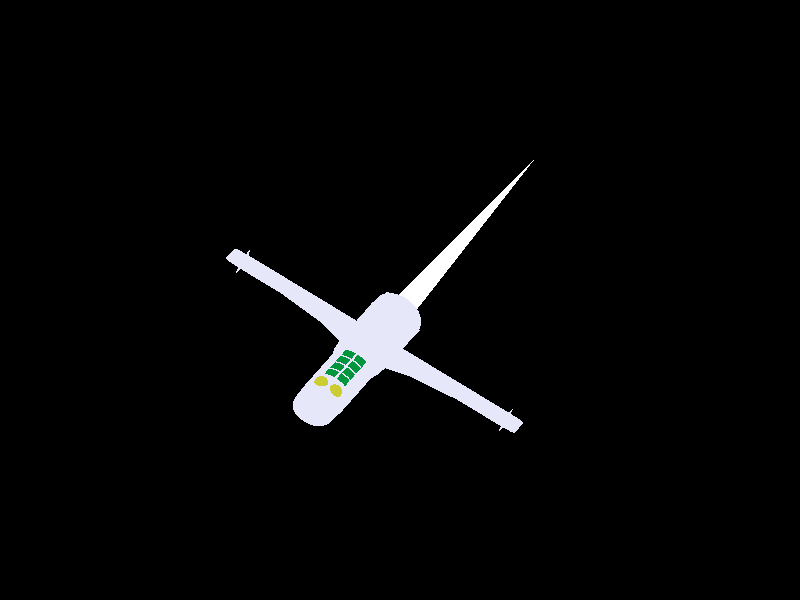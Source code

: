// ****************************************************************************
// Created with Bishop3D for Windows
// Bishop3D Version 1.0.5.2
// By S McAvoy
// 19/06/2011 - 09:53:26
// Render_Block_Size=8 
// ****************************************************************************

// ****************************************************************************
// Scene needs no external file
// ****************************************************************************

// ****************************************************************************
// Scene contains:
// 1 light source
// 111 objects
// 
// ****************************************************************************

#version 3.6;

#ifndef (Included)
background { colour rgb <0.000,0.000,0.000> }
camera {  // using modeler camera (no render camera explicitly assigned)
 perspective
 location <-147.739,647.026,-6291.022>
 up y
 right 1.333*x
 angle 1.397
 sky <0.003,0.995,0.098>
 look_at <-147.713,646.927,-6290.027>
}
#end


// ****************************************************************************
// referenced scene items and forced visible scene items declaration begin
// ****************************************************************************

#declare Silver_Texture1 =
texture {
 pigment {
  colour rgbft <0.900,0.910,0.980,0.000,0.000>
 }

 finish {
  ambient     rgb <0.200,0.200,0.200>
  brilliance  6.000
  crand       0.000
  diffuse     0.700
  metallic    1.000
  phong       0.750
  phong_size  80.000
  specular    0.000
  roughness   0.050
  reflection {
   rgb <0.100,0.100,0.100>, rgb <0.150,0.150,0.150>
   fresnel   0
   falloff   0.000
   exponent  1.000
   metallic  0.000
  }
 }

}

#declare SMcA_Red1 =
texture {
 pigment {
  colour rgbft <1.000,0.000,0.000,0.000,0.000>
 }

 finish {
  ambient     rgb <0.100,0.100,0.100>
  brilliance  1.000
  crand       0.000
  diffuse     0.600
  metallic    0.000
  phong       0.000
  phong_size  40.000
  specular    0.000
  roughness   0.050
 }

}

#declare Yellow_Cocpit_Glass0 =
texture {
 pigment {
  colour rgbft <0.800,0.800,0.200,0.800,0.150>
 }

 finish {
  ambient     rgb <0.100,0.100,0.100>
  brilliance  1.000
  crand       0.000
  diffuse     0.100
  metallic    0.000
  phong       0.000
  phong_size  40.000
  specular    1.000
  roughness   0.001
  reflection {
   rgb <0.100,0.100,0.100>, rgb <0.200,0.200,0.200>
   fresnel   0
   falloff   0.000
   exponent  1.000
   metallic  0.000
  }
 }

}

#declare Green_Window_Glass0 =
texture {
 pigment {
  colour rgbft <0.004,0.588,0.239,0.900,0.050>
 }

 finish {
  ambient     rgb <0.100,0.100,0.100>
  brilliance  1.000
  crand       0.000
  diffuse     0.100
  metallic    0.000
  phong       0.000
  phong_size  40.000
  specular    1.000
  roughness   0.001
  reflection {
   rgb <0.100,0.100,0.100>, rgb <0.200,0.200,0.200>
   fresnel   0
   falloff   0.000
   exponent  1.000
   metallic  0.000
  }
 }

}

#declare Red_Flame0 =
material{
 texture {
  pigment {
   colour rgbft <1.000,1.000,1.000,0.000,1.000>
  }

 }

 interior{
  ior                 1.000
  caustics            0.000
  dispersion          1.100
  dispersion_samples  7.000
  fade_power          0.000
  fade_distance       0.000
  fade_color          rgb <0.000,0.000,0.000>
  media {
   method     3
   intervals  1
   samples    10, 10
   confidence 0.900
   variance   0.008
   ratio      0.900
   absorption rgb <0.250,0.250,0.500>
   emission   rgb <0.500,0.000,0.000>
   aa_threshold 0.100
   aa_level    4
   density {
    gradient < 0.000, 1.000, 0.000 >
   }

   translate <0.000,0.100,0.000>
  }

 }

}

#declare Yellow_Flame0 =
material{
 texture {
  pigment {
   colour rgbft <1.000,1.000,1.000,0.000,1.000>
  }

 }

 interior{
  ior                 1.000
  caustics            0.000
  dispersion          1.000
  dispersion_samples  7.000
  fade_power          2.000
  fade_distance       20.000
  fade_color          rgb <0.000,0.000,0.000>
  media {
   method     3
   intervals  1
   samples    2, 10
   confidence 0.900
   variance   0.008
   ratio      0.900
   absorption rgb <0.000,0.251,0.502>
   emission   rgb <0.400,0.400,0.000>
   aa_threshold 0.100
   aa_level    4
   scattering {
    1,rgb <0.000,1.000,0.251>
    extinction    1.000
   }
   density {
    gradient < 0.000, 1.000, 0.000 >
   }

   scale     <1.000,5.000,1.000>
  }

 }

}

#declare Cockpit_Seal0 =
torus {
 0.681542,0.013569
 texture{ Silver_Texture1 }
 scale     <4.101468,16.797712,4.101468>
 rotate    <0.010519,0.003121,-16.646711>
 translate <3.215895,6.270323,12.334845>
}  // end Cockpit_Seal0

#declare Bicubic_Patch18 =
bicubic_patch {
 type 1
 u_steps 10
 v_steps 10
 flatness 0.010
 < 0.988000, 0.000000, 0.000000 >,< 0.988000, 1.316000, 0.000000 >,< -0.988000, 1.316000, 0.000000 >,< -0.988000, 0.000000, 0.000000 >,
 < 1.000000, 0.000000, 0.206000 >,< 1.000000, 1.401381, 0.206000 >,< -1.000000, 1.401381, 0.206000 >,< -1.000000, 0.000000, 0.206000 >,
 < 1.000000, 0.000000, 0.568000 >,< 1.000000, 1.486000, 0.568000 >,< -1.000000, 1.486000, 0.568000 >,< -1.000000, 0.000000, 0.568000 >,
 < 1.000000, 0.000000, 4.000000 >,< 1.000000, 1.401549, 4.000000 >,< -1.000000, 1.401549, 4.000000 >,< -1.000000, 0.000000, 4.000000 >
 scale     <1.012584,1.012584,1.012584>
}  // end Bicubic_Patch18

#declare CockpitP0 =
difference {
 sphere {  // Sphere45
  0.0, 1.000000
  scale     <1.839181,1.839181,1.839181>
 }  // end Sphere45

 box {  // Box58
  < -0.5000000, -0.5000000, -0.5000000 >, < 0.5000000, 0.5000000, 0.5000000 >
  scale     <3.741594,2.529874,3.741594>
  translate <0.000000,-1.305379,0.000000>
 }  // end Box58

 texture{ Yellow_Cocpit_Glass0 }
 scale     <1.500000,1.500000,1.500000>
 rotate    <0.000000,-0.000000,-17.238386>
 translate <3.112523,6.085037,12.327272>
}  // end CockpitP0

#declare Cockpit_Cutout0 =
cylinder {
 -0.5000000*y,0.5000000*y,1.000000
 scale     <0.325000,0.325502,0.325000>
 rotate    <0.000000,0.000000,-13.393081>
 translate <0.397175,1.010543,0.741881>
}  // end Cockpit_Cutout0

#declare Box59 =
box {
 < -0.5000000, -0.5000000, -0.5000000 >, < 0.5000000, 0.5000000, 0.5000000 >
 scale     <4.845000,2.360000,4.845000>
}  // end Box59

#declare Window_Space0 =
union {
 union {  // Object_Array18
  #declare Count = 0;
  #while( Count < 3 )
   #declare Factor = cos(0.000000+Count*0.000000);
   object{ Box59
    rotate <0.0,0.0,0.000000*Count>
    rotate<0.0,0.000000*Count,0.0>
    rotate <0.000000*Count,0.0,0.0>
    scale <pow(1.000000,Count),pow(1.000000,Count),pow(1.000000,Count)>
    rotate <0.000000*Count,0.000000*Count,0.000000*Count>
    rotate <0.000000*Count,0.000000*Count,0.000000*Count>
    translate <0.000000*Count,0.000000*Count,-5.800000*Count>
    rotate <0.000000*Count,0.000000*Count,0.000000*Count>
   }
   #declare Count = Count + 1;
  #end
  translate <0.000000,0.000000,-5.800000>
 }  // end Object_Array18

 object{ Box59 }

 scale     <0.898000,0.549549,0.898000>
 rotate    <-0.000100,-0.000100,-15.237400>
 translate <2.583000,6.586000,36.331000>
}  // end Window_Space0

#declare Attitude0 =
union {
 bicubic_patch {  // Bicubic_Patch21
  type 1
  u_steps 3
  v_steps 3
  flatness 0.010
  < -0.010000, 0.000000, 2.002000 >,< -0.010000, 0.000000, 2.002000 >,< -0.012000, 0.000000, 2.002000 >,< -0.012000, 0.000000, 2.002000 >,
  < 1.000000, -0.111000, 2.000000 >,< 1.000000, 1.333333, 2.000000 >,< -1.000000, 1.333330, 2.000000 >,< -1.000000, -0.111000, 2.000000 >,
  < 1.000000, -0.111000, 4.000000 >,< 1.000000, 1.333333, 4.000000 >,< -1.000000, 1.333330, 4.000000 >,< -1.000000, -0.111000, 4.000000 >,
  < 1.000000, -0.111000, 6.000000 >,< 1.000000, 1.333333, 6.000000 >,< -1.000000, 1.333330, 6.000000 >,< -1.000000, -0.111000, 6.000000 >
 }  // end Bicubic_Patch21

 bicubic_patch {  // Bicubic_Patch20
  type 1
  u_steps 3
  v_steps 3
  flatness 0.010
  < 0.001000, -0.002000, 5.595000 >,< 0.001000, -0.002000, 5.595000 >,< -0.001000, -0.002000, 5.595000 >,< -0.001000, -0.002000, 5.595000 >,
  < 0.909000, -0.114000, 5.594000 >,< 0.909000, 1.261333, 5.594000 >,< -0.908000, 1.262330, 5.594000 >,< -0.908000, -0.113000, 5.594000 >,
  < 0.910000, -0.113000, 5.835000 >,< 0.910000, 1.262333, 5.835000 >,< -0.907000, 1.263330, 5.835000 >,< -0.907000, -0.112000, 5.835000 >,
  < 1.000000, -0.111000, 6.000000 >,< 1.000000, 1.333333, 6.000000 >,< -1.000000, 1.333330, 6.000000 >,< -1.000000, -0.111000, 6.000000 >
  texture{ SMcA_Red1 }
 }  // end Bicubic_Patch20

 scale     <1.000000,1.000000,1.502455>
 rotate    <2.686200,0.000000,0.000000>
}  // end Attitude0

#declare Box60 =
box {
 < -0.5000000, -0.5000000, -0.5000000 >, < 0.5000000, 0.5000000, 0.5000000 >
 scale     <0.219000,5.693000,5.523000>
 translate <-0.192428,0.000000,1.897000>
}  // end Box60

#declare WingTip0 =
difference {
 prism {  // Prism21
  linear_spline
  linear_sweep
  0.000000,
  1.000000,
  6,
  < 1.274578, 0.044262 >
  < 1.483000, 0.671316 >
  < -0.038000, 0.501000 >
  < -3.452664, 0.905607 >
  < 0.008254, 0.009000 >
  < 1.215000, -0.308000 >
  sturm
  scale     <1.000000,0.014000,1.000000>
  rotate    <-180.000000,14.639500,-0.000100>
  translate <0.000000,0.014000,0.007000>
 }  // end Prism21

 box {  // Box61
  < -0.5000000, -0.5000000, -0.5000000 >, < 0.5000000, 0.5000000, 0.5000000 >
  scale     <4.358591,0.035000,2.166491>
  rotate    <-0.565800,0.000000,0.000000>
  translate <-0.830000,0.031000,0.000000>
 }  // end Box61

 translate <0.000000,0.001000,0.000000>
}  // end WingTip0

#declare CSG36 =
union {
 difference {  // WingFence1
  superellipsoid {  // SuperEllipsoid1
   < 0.239, 0.229 >
   scale     <0.153000,4.036000,3.711000>
  }  // end SuperEllipsoid1

  object {  // Reference1045
   Box60
   scale     <-1.000000,1.000000,1.000000>
  }  // end Reference1045

  object{ Box60 }

  translate <-60.000000,0.000000,0.000000>
 }  // end WingFence1

 union {  // CSG35
  object{ WingTip0 }

  object {  // Reference1046
   WingTip0
   scale     <1.000000,-1.000000,1.000000>
  }  // end Reference1046

  scale     <7.000000,7.000000,7.000000>
  translate <-18.956000,0.000000,-4.350399>
 }  // end CSG35

}  // end CSG36

#declare CSG37 =
union {
 bicubic_patch {  // Bicubic_Patch26
  type 1
  u_steps 3
  v_steps 3
  flatness 0.010
  < 1.000000, 1.714000, -0.030608 >,< 1.000000, 3.048000, -0.030608 >,< -1.000000, 3.048000, -0.030608 >,< -1.000000, 1.714000, -0.030608 >,
  < 1.000000, 1.684000, 1.959392 >,< 1.000000, 3.018000, 1.959392 >,< -1.000000, 3.018000, 1.959392 >,< -1.000000, 1.684000, 1.959392 >,
  < 1.000000, 1.675000, 3.959392 >,< 1.000000, 3.009000, 3.959392 >,< -1.000000, 3.009000, 3.959392 >,< -1.000000, 1.675000, 3.959392 >,
  < 1.000000, 1.675000, 5.959392 >,< 1.000000, 3.836501, 4.657000 >,< -1.000000, 3.836501, 4.657000 >,< -1.000000, 1.675000, 5.959392 >
  translate <0.000000,1.682000,60.000000>
 }  // end Bicubic_Patch26

 bicubic_patch {  // Bicubic_Patch27
  type 1
  u_steps 3
  v_steps 3
  flatness 0.010
  < 1.000000, 1.714000, -0.030608 >,< 1.000000, 3.048000, -0.030608 >,< -1.000000, 3.048000, -0.030608 >,< -1.000000, 1.714000, -0.030608 >,
  < 1.000000, 1.684000, 1.959392 >,< 1.000000, 3.018000, 1.959392 >,< -1.000000, 3.018000, 1.959392 >,< -1.000000, 1.684000, 1.959392 >,
  < 1.000000, 1.675000, 3.959392 >,< 1.000000, 3.009000, 3.959392 >,< -1.000000, 3.009000, 3.959392 >,< -1.000000, 1.675000, 3.959392 >,
  < 1.000000, 1.714617, 5.969000 >,< 1.000000, 3.048681, 5.970000 >,< -1.000000, 3.048681, 5.970000 >,< -1.000000, 1.714617, 5.969000 >
  translate <0.000000,1.682000,54.000000>
 }  // end Bicubic_Patch27

 bicubic_patch {  // Bicubic_Patch28
  type 1
  u_steps 3
  v_steps 3
  flatness 0.010
  < 1.680000, 1.753000, -0.020377 >,< 1.680000, 3.087000, -0.020377 >,< -1.760000, 3.086608, -0.020353 >,< -1.760000, 1.753000, -0.020353 >,
  < 1.000000, 1.723000, 1.969000 >,< 1.000000, 3.057000, 1.969000 >,< -1.000000, 3.057000, 1.969000 >,< -1.000000, 1.723000, 1.969000 >,
  < 1.000000, 1.714000, 3.969000 >,< 1.000000, 3.048000, 3.969000 >,< -1.000000, 3.048000, 3.969000 >,< -1.000000, 1.714000, 3.969000 >,
  < 1.000000, 1.714000, 5.969000 >,< 1.000000, 3.048000, 5.969000 >,< -1.000000, 3.048000, 5.969000 >,< -1.000000, 1.714000, 5.969000 >
  translate <0.000000,1.682432,48.000000>
 }  // end Bicubic_Patch28

 bicubic_patch {  // Bicubic_Patch29
  type 1
  u_steps 3
  v_steps 3
  flatness 0.010
  < 1.875285, 1.712000, -0.010358 >,< 1.875285, 3.045601, -0.010358 >,< -2.072457, 3.045598, -0.010358 >,< -2.072457, 1.712000, -0.010358 >,
  < 3.719497, 1.732000, 1.979642 >,< 3.719497, 3.066000, 1.979642 >,< -3.439549, 3.066000, 2.039631 >,< -3.439549, 1.732000, 2.039631 >,
  < 3.719497, 1.753000, 3.979642 >,< 3.719497, 3.087000, 3.979642 >,< -3.439549, 3.087000, 4.039631 >,< -3.439549, 1.753000, 4.039631 >,
  < 1.680000, 1.753000, 5.979642 >,< 1.680000, 3.087000, 5.979642 >,< -1.760000, 3.087000, 5.979642 >,< -1.760000, 1.753000, 5.979642 >
  translate <0.000000,1.682563,42.000000>
 }  // end Bicubic_Patch29

 bicubic_patch {  // Bicubic_Patch30
  type 1
  u_steps 3
  v_steps 3
  flatness 0.010
  < 1.000000, 1.511000, 0.002000 >,< 1.000000, 2.844717, 0.002000 >,< -1.000000, 2.844714, 0.002000 >,< -1.000000, 1.511000, 0.002000 >,
  < 1.000000, 1.611610, 1.992000 >,< 1.000000, 2.945327, 1.992000 >,< -1.000000, 2.945324, 1.992000 >,< -1.000000, 1.611610, 1.992000 >,
  < 1.000000, 1.822619, 3.992000 >,< 1.000000, 3.156619, 3.992000 >,< -1.000000, 3.156619, 3.992000 >,< -1.000000, 1.822619, 3.992000 >,
  < 1.875254, 1.852619, 5.989638 >,< 1.875254, 3.186619, 5.989638 >,< -2.072459, 3.186619, 5.989637 >,< -2.072459, 1.852619, 5.989637 >
  translate <0.000000,1.541468,36.000000>
 }  // end Bicubic_Patch30

 bicubic_patch {  // Bicubic_Patch31
  type 1
  u_steps 3
  v_steps 3
  flatness 0.010
  < 1.000000, 1.118624, 0.001000 >,< 1.000000, 2.451624, 0.001000 >,< -1.000000, 2.451624, 0.001000 >,< -1.000000, 1.118624, 0.001000 >,
  < 1.000000, 1.858000, 2.021000 >,< 1.000000, 3.191000, 2.021000 >,< -1.000000, 3.191000, 2.021000 >,< -1.000000, 1.858000, 2.021000 >,
  < 1.000000, 1.985000, 4.001000 >,< 1.000000, 3.318000, 4.001000 >,< -1.000000, 3.318000, 4.001000 >,< -1.000000, 1.985000, 4.001000 >,
  < 1.000000, 2.052679, 6.017000 >,< 1.000000, 3.385679, 6.017000 >,< -1.000000, 3.385679, 6.017000 >,< -1.000000, 2.052679, 6.017000 >
  translate <0.000000,1.001000,29.985000>
 }  // end Bicubic_Patch31

 bicubic_patch {  // Bicubic_Patch32
  type 1
  u_steps 3
  v_steps 3
  flatness 0.010
  < 1.000000, 0.000000, 0.000000 >,< 1.000000, 1.333333, 0.000000 >,< -1.000000, 1.333330, 0.000000 >,< -1.000000, 0.000000, 0.000000 >,
  < 1.000000, 0.067329, 1.075000 >,< 1.000000, 1.400744, 1.075000 >,< -1.000000, 1.400744, 1.075000 >,< -1.000000, 0.067329, 1.075000 >,
  < 1.000000, 2.059000, 3.130691 >,< 1.000000, 3.392659, 3.130691 >,< -1.000000, 3.392659, 3.130691 >,< -1.000000, 2.059000, 3.130691 >,
  < 1.000000, 2.119354, 5.985270 >,< 1.000000, 3.452659, 5.985270 >,< -1.000000, 3.452659, 5.985270 >,< -1.000000, 2.119354, 5.985270 >
  translate <0.000000,0.000000,24.000000>
 }  // end Bicubic_Patch32

 bicubic_patch {  // Bicubic_Patch33
  type 1
  u_steps 3
  v_steps 3
  flatness 0.010
  < 1.000000, 0.000000, 0.000000 >,< 1.000000, 1.333333, 0.000000 >,< -1.000000, 1.333330, 0.000000 >,< -1.000000, 0.000000, 0.000000 >,
  < 1.000000, 0.000000, 2.000000 >,< 1.000000, 1.333333, 2.000000 >,< -1.000000, 1.333330, 2.000000 >,< -1.000000, 0.000000, 2.000000 >,
  < 1.000000, 0.000000, 4.000000 >,< 1.000000, 1.333333, 4.000000 >,< -1.000000, 1.333330, 4.000000 >,< -1.000000, 0.000000, 4.000000 >,
  < 1.000000, 0.000000, 6.000000 >,< 1.000000, 1.333333, 6.000000 >,< -1.000000, 1.333330, 6.000000 >,< -1.000000, 0.000000, 6.000000 >
  translate <0.000000,0.000000,18.000000>
 }  // end Bicubic_Patch33

 bicubic_patch {  // Bicubic_Patch34
  type 1
  u_steps 3
  v_steps 3
  flatness 0.010
  < 1.000000, 0.000000, 0.000000 >,< 1.000000, 1.333333, 0.000000 >,< -1.000000, 1.333330, 0.000000 >,< -1.000000, 0.000000, 0.000000 >,
  < 1.000000, 0.000000, 2.000000 >,< 1.000000, 1.333333, 2.000000 >,< -1.000000, 1.333330, 2.000000 >,< -1.000000, 0.000000, 2.000000 >,
  < 1.000000, 0.000000, 4.000000 >,< 1.000000, 1.333333, 4.000000 >,< -1.000000, 1.333330, 4.000000 >,< -1.000000, 0.000000, 4.000000 >,
  < 1.000000, 0.000000, 6.000000 >,< 1.000000, 1.333333, 6.000000 >,< -1.000000, 1.333330, 6.000000 >,< -1.000000, 0.000000, 6.000000 >
  translate <0.000000,0.000000,12.000000>
 }  // end Bicubic_Patch34

 bicubic_patch {  // Bicubic_Patch35
  type 1
  u_steps 3
  v_steps 3
  flatness 0.010
  < 1.000000, 0.000000, 0.000000 >,< 1.000000, 1.333333, 0.000000 >,< -1.000000, 1.333330, 0.000000 >,< -1.000000, 0.000000, 0.000000 >,
  < 1.000000, 0.000000, 2.000000 >,< 1.000000, 1.333333, 2.000000 >,< -1.000000, 1.333330, 2.000000 >,< -1.000000, 0.000000, 2.000000 >,
  < 1.000000, 0.000000, 4.000000 >,< 1.000000, 1.333333, 4.000000 >,< -1.000000, 1.333330, 4.000000 >,< -1.000000, 0.000000, 4.000000 >,
  < 1.000000, 0.000000, 6.000000 >,< 1.000000, 1.333333, 6.000000 >,< -1.000000, 1.333330, 6.000000 >,< -1.000000, 0.000000, 6.000000 >
  translate <0.000000,0.000000,6.000000>
 }  // end Bicubic_Patch35

 bicubic_patch {  // Bicubic_Patch36
  type 1
  u_steps 3
  v_steps 3
  flatness 0.010
  < 1.000000, 0.000000, 0.000000 >,< 1.000000, 1.333333, 0.000000 >,< -1.000000, 1.333330, 0.000000 >,< -1.000000, 0.000000, 0.000000 >,
  < 1.000000, 0.000000, 2.000000 >,< 1.000000, 1.333333, 2.000000 >,< -1.000000, 1.333330, 2.000000 >,< -1.000000, 0.000000, 2.000000 >,
  < 1.000000, 0.000000, 4.000000 >,< 1.000000, 1.333333, 4.000000 >,< -1.000000, 1.333330, 4.000000 >,< -1.000000, 0.000000, 4.000000 >,
  < 1.000000, 0.000000, 6.000000 >,< 1.000000, 1.333333, 6.000000 >,< -1.000000, 1.333330, 6.000000 >,< -1.000000, 0.000000, 6.000000 >
 }  // end Bicubic_Patch36

 bicubic_patch {  // Bicubic_Patch37
  type 1
  u_steps 3
  v_steps 3
  flatness 0.010
  < -1.000000, 0.000000, 0.000000 >,< -1.000000, -1.333333, 0.000000 >,< 1.000000, -1.333333, 0.000000 >,< 1.000000, 0.000000, 0.000000 >,
  < -1.000000, 0.000000, 2.000000 >,< -1.000000, -1.333333, 2.000000 >,< 1.000000, -1.333333, 2.000000 >,< 1.000000, 0.000000, 2.000000 >,
  < -1.000000, 0.000000, 4.000000 >,< -1.000000, -1.333333, 4.000000 >,< 1.000000, -1.333333, 4.000000 >,< 1.000000, 0.000000, 4.000000 >,
  < -1.000000, 0.000000, 6.000000 >,< -1.000000, -1.075523, 5.000000 >,< 1.000000, -1.075523, 5.000000 >,< 1.000000, 0.000000, 6.000000 >
  rotate    <180.000000,0.000000,0.000000>
 }  // end Bicubic_Patch37

 scale     <0.500000,0.500000,1.000000>
 rotate    <0.000000,-0.000000,90.000000>
 translate <-8.420000,0.000000,15.136723>
}  // end CSG37


// ****************************************************************************
// referenced scene items and forced visible scene items declaration end
// ****************************************************************************

union {  // Anastasia_Rot1
 union {  // Anastasia_Ship0
  union {  // Exhaust0
   light_source {  // Light_Source2
    < 0.000000, 0.000000, 0.000000 >, colour rgb <1.000,0.330,0.341>
    fade_power 3.000
    fade_distance 10.000
    media_attenuation on
    media_interaction on
    translate <0.000000,0.000000,-5.931721>
   }  // end Light_Source2

   cone {  // Outer0
    -0.5000000*y,0.125556,0.5000000*y,0.000000
    translate <-0.000000,-1.270000,-0.000000>
    material{ Red_Flame0 }
    translate <0.000000,1.270000,0.000000>
    scale     <39.681000,130.947300,39.681000>
    rotate    <90.000000,0.000000,0.000000>
    translate <0.000000,0.000000,56.780000>
    hollow
   }  // end Outer0

   cone {  // Inner0
    -1.2500000*y,0.040423,1.2500000*y,0.000000
    translate <-0.000000,-1.384000,-0.000000>
    material{ Yellow_Flame0 }
    translate <0.000000,1.384000,0.000000>
    scale     <28.376000,29.434999,28.376000>
    rotate    <90.000000,0.000000,0.000000>
    translate <0.000000,0.000000,28.973582>
    hollow
   }  // end Inner0

   translate <0.000000,1.147398,88.911498>
  }  // end Exhaust0

  union {  // Windows0
   union {  // Windows_7
    object {  // Reference1037
     Cockpit_Seal0
     scale     <-1.000000,1.000000,1.000000>
    }  // end Reference1037

    object{ Cockpit_Seal0 }

    intersection {  // Window_Cutout0
     object {  // Reference1038
      Bicubic_Patch18
      scale     <8.525957,6.558243,8.525957>
      translate <0.000000,-0.109000,-22.390450>
     }  // end Reference1038

     box {  // Box57
      < -0.5000000, -0.5000000, -0.5000000 >, < 0.5000000, 0.5000000, 0.5000000 >
      scale     <9.390000,1.463000,20.273263>
      translate <0.000000,6.557734,0.034514>
     }  // end Box57

     cutaway_textures
     translate <0.000000,0.000000,28.460000>
    }  // end Window_Cutout0

    texture{ Green_Window_Glass0 }
   }  // end Windows_7

   difference {  // CSG34
    union {  // Cockpits0
     object {  // Reference1039
      CockpitP0
      scale     <-1.000000,1.000000,1.000000>
     }  // end Reference1039

     object{ CockpitP0 }

     difference {  // Body0
      union {  // Body_Patch0
       object{ Bicubic_Patch18 }

       bicubic_patch {  // Bicubic_Patch19
        type 1
        u_steps 10
        v_steps 10
        flatness 0.010
        < -0.988000, 0.000000, 0.000000 >,< -0.988000, -1.056000, 0.000000 >,< 0.988000, -1.056000, 0.000000 >,< 0.988000, 0.000000, 0.000000 >,
        < -1.000000, 0.000000, 0.206000 >,< -1.000000, -1.056000, 0.206000 >,< 1.000000, -1.056000, 0.206000 >,< 1.000000, 0.000000, 0.206000 >,
        < -1.000000, 0.000000, 0.568000 >,< -1.000000, -1.056000, 0.568000 >,< 1.000000, -1.056000, 0.568000 >,< 1.000000, 0.000000, 0.568000 >,
        < -1.000000, 0.000000, 4.000000 >,< -1.000000, -1.056000, 4.000000 >,< 1.000000, -1.056000, 4.000000 >,< 1.000000, 0.000000, 4.000000 >
        scale     <1.012584,1.012584,1.012584>
       }  // end Bicubic_Patch19

      }  // end Body_Patch0

      object {  // Reference1040
       Cockpit_Cutout0
       scale     <-1.000000,1.000000,1.000000>
      }  // end Reference1040

      object{ Cockpit_Cutout0 }

      scale     <8.420000,6.476740,8.420000>
      translate <0.000000,0.000000,6.050000>
     }  // end Body0

    }  // end Cockpits0

    union {  // Window_Spaces0
     object{ Window_Space0 }

     union {  // Window_Space1
      object {  // Reference1041
       Window_Space0
       scale     <-1.000000,1.000000,1.000000>
      }  // end Reference1041

     }  // end Window_Space1

    }  // end Window_Spaces0

   }  // end CSG34

  }  // end Windows0

  union {  // Aft_0
   object {  // Reference1042
    Attitude0
    translate <0.000000,9.618000,71.378324>
   }  // end Reference1042

   object {  // Reference1043
    Attitude0
    rotate    <1.431800,-2.179700,-33.247200>
    translate <6.871679,7.551397,71.378324>
   }  // end Reference1043

   object {  // Reference1044
    Attitude0
    rotate    <-1.431800,2.179700,33.247200>
    translate <-6.829000,7.475000,71.378324>
   }  // end Reference1044

   union {  // Aft0
    bicubic_patch {  // Bicubic_Patch22
     type 1
     u_steps 10
     v_steps 10
     flatness 0.010
     < 0.817428, 0.000000, 0.000396 >,< 0.826000, 1.088500, 0.000396 >,< -0.826000, 1.088500, 0.000396 >,< -0.818466, 0.000000, 0.000396 >,
     < 1.000000, 0.000000, 0.250396 >,< 1.000000, 1.565000, 0.250000 >,< -1.000000, 1.565000, 0.250000 >,< -1.000000, 0.000000, 0.250396 >,
     < 1.000000, 0.000000, 2.070396 >,< 1.000000, 1.650000, 2.070000 >,< -1.000000, 1.650000, 2.070000 >,< -1.000000, 0.000000, 2.070396 >,
     < 0.964310, 0.000000, 4.000396 >,< 0.964310, 1.428260, 4.000000 >,< -0.964310, 1.428260, 4.000000 >,< -0.964310, 0.000000, 4.000396 >
     scale     <1.012584,1.012584,1.012584>
    }  // end Bicubic_Patch22

    bicubic_patch {  // Bicubic_Patch23
     type 1
     u_steps 10
     v_steps 10
     flatness 0.010
     < -0.819066, 0.000000, 0.000000 >,< -0.819066, -0.820399, 0.000000 >,< 0.819066, -0.820399, 0.000000 >,< 0.819066, 0.000000, 0.000000 >,
     < -1.000000, 0.000000, 0.250000 >,< -1.000000, -0.820399, 0.250000 >,< 1.000000, -0.820399, 0.250000 >,< 1.000000, 0.000000, 0.250000 >,
     < -1.000000, 0.000000, 2.070000 >,< -1.000000, -0.820399, 2.070000 >,< 1.000000, -0.820399, 2.070000 >,< 1.000000, 0.000000, 2.070000 >,
     < -0.964310, 0.000000, 4.000000 >,< -0.964310, -0.820399, 4.000000 >,< 0.964310, -0.820399, 4.000000 >,< 0.964310, 0.000000, 4.000000 >
     scale     <1.012584,1.012584,1.012584>
    }  // end Bicubic_Patch23

    scale     <10.280000,8.340000,10.280000>
    translate <0.000000,0.000000,40.150000>
   }  // end Aft0

   union {  // AftPlate0
    bicubic_patch {  // Bicubic_Patch24
     type 1
     u_steps 10
     v_steps 10
     flatness 0.010
     < 0.158407, 0.172582, 3.797573 >,< 0.158407, 0.449084, 3.797573 >,< -0.163593, 0.449084, 3.797573 >,< -0.165734, 0.172582, 3.797573 >,
     < 0.429000, -0.001000, 3.846000 >,< 0.428770, 0.620000, 3.846000 >,< -0.382790, 0.622834, 3.846000 >,< -0.377289, 0.086594, 3.846000 >,
     < 0.696540, 0.000000, 3.932788 >,< 0.696540, 1.092403, 3.932788 >,< -0.570095, 1.089569, 3.932788 >,< -0.561022, 0.017156, 3.932788 >,
     < 0.982871, -0.000000, 4.000396 >,< 0.964310, 1.428260, 4.000396 >,< -0.964310, 1.428260, 4.000396 >,< -0.964311, -0.000001, 4.000396 >
     scale     <1.012584,1.012584,1.012584>
    }  // end Bicubic_Patch24

    bicubic_patch {  // Bicubic_Patch25
     type 1
     u_steps 10
     v_steps 10
     flatness 0.010
     < -0.165771, 0.172584, 3.797573 >,< -0.167345, -0.071698, 3.797573 >,< 0.155465, -0.079823, 3.797573 >,< 0.158406, 0.172815, 3.797573 >,
     < -0.400520, 0.088261, 3.868109 >,< -0.399787, -0.177945, 3.870553 >,< 0.417177, -0.266727, 3.867625 >,< 0.422653, 0.000000, 3.865181 >,
     < -0.516250, 0.022539, 3.932788 >,< -0.514813, -0.389067, 3.932788 >,< 0.713226, -0.387710, 3.932788 >,< 0.707155, 0.000000, 3.932788 >,
     < -0.964310, 0.000000, 4.000000 >,< -0.964310, -0.820399, 4.000000 >,< 0.982761, -0.820399, 4.000000 >,< 0.982761, 0.000000, 4.000000 >
     scale     <1.012584,1.012584,1.012584>
    }  // end Bicubic_Patch25

    scale     <10.280000,8.340000,10.280000>
    translate <0.000000,0.000000,40.150000>
   }  // end AftPlate0

  }  // end Aft_0

  union {  // Wings0
   object{ CSG36 }

   object {  // Reference1047
    CSG36
    scale     <-1.000000,1.000000,1.000000>
   }  // end Reference1047

   union {  // Wing0
    superellipsoid {  // SuperEllipsoid0
     < 0.096, 0.111 >
     scale     <66.000000,0.100000,4.860000>
    }  // end SuperEllipsoid0

   }  // end Wing0

   translate <0.000000,0.000000,60.355511>
  }  // end Wings0

  union {  // AirIntake0
   object {  // Reference1048
    CSG37
    scale     <-1.000000,1.000000,1.000000>
   }  // end Reference1048

   object{ CSG37 }

  }  // end AirIntake0

  //Scale < 0.842 ,0,647674 ,0.842 >
  union {  // Nose0
   bicubic_patch {  // Bicubic_Patch38
    type 1
    u_steps 10
    v_steps 10
    flatness 0.010
    < 0.000300, 0.000000, 1.642000 >,< 0.000300, 0.000300, 1.642000 >,< -0.000300, 0.000300, 1.642000 >,< -0.000300, 0.000000, 1.642000 >,
    < 0.750000, 0.000000, 1.650000 >,< 0.750000, 0.807000, 1.650000 >,< -0.750000, 0.807000, 1.650000 >,< -0.750000, 0.000000, 1.650000 >,
    < 1.000000, 0.000000, 2.175000 >,< 1.000000, 0.807000, 2.175000 >,< -1.000000, 0.807000, 2.175000 >,< -1.000000, 0.000000, 2.175000 >,
    < 1.002791, -0.000000, 3.499121 >,< 1.002814, 1.330500, 3.499148 >,< -0.991740, 1.330000, 3.502954 >,< -0.991748, -0.000000, 3.502994 >
    translate <0.000000,0.000000,-2.500000>
   }  // end Bicubic_Patch38

   bicubic_patch {  // Bicubic_Patch39
    type 1
    u_steps 10
    v_steps 10
    flatness 0.001
    < -0.000300, 0.000000, 1.642000 >,< -0.000300, -0.000300, 1.642000 >,< 0.000300, -0.000300, 1.642000 >,< 0.000300, 0.000000, 1.642000 >,
    < -0.750000, 0.000000, 1.650000 >,< -0.750000, -0.728000, 1.650000 >,< 0.750000, -0.728000, 1.650000 >,< 0.750000, 0.000000, 1.650000 >,
    < -1.000000, 0.000000, 2.175000 >,< -1.000000, -0.728000, 2.175000 >,< 1.000000, -0.728000, 2.175000 >,< 1.000000, 0.000000, 2.175000 >,
    < -0.991696, 0.000000, 3.502970 >,< -0.991702, -1.056800, 3.503031 >,< 1.002783, -1.056800, 3.499142 >,< 1.002791, -0.000000, 3.499145 >
    translate <0.000000,0.000000,-2.500000>
   }  // end Bicubic_Patch39

   scale     <8.500000,6.530000,5.200000>
   translate <-0.100000,-0.037000,0.854500>
  }  // end Nose0

  texture{ Silver_Texture1 }
  translate <0.000000,0.000000,-3.812325>
 }  // end Anastasia_Ship0

 scale     <0.500000,0.500000,0.500000>
 rotate    <-33.600000,12.418600,-30.484700>
}  // end Anastasia_Rot1
